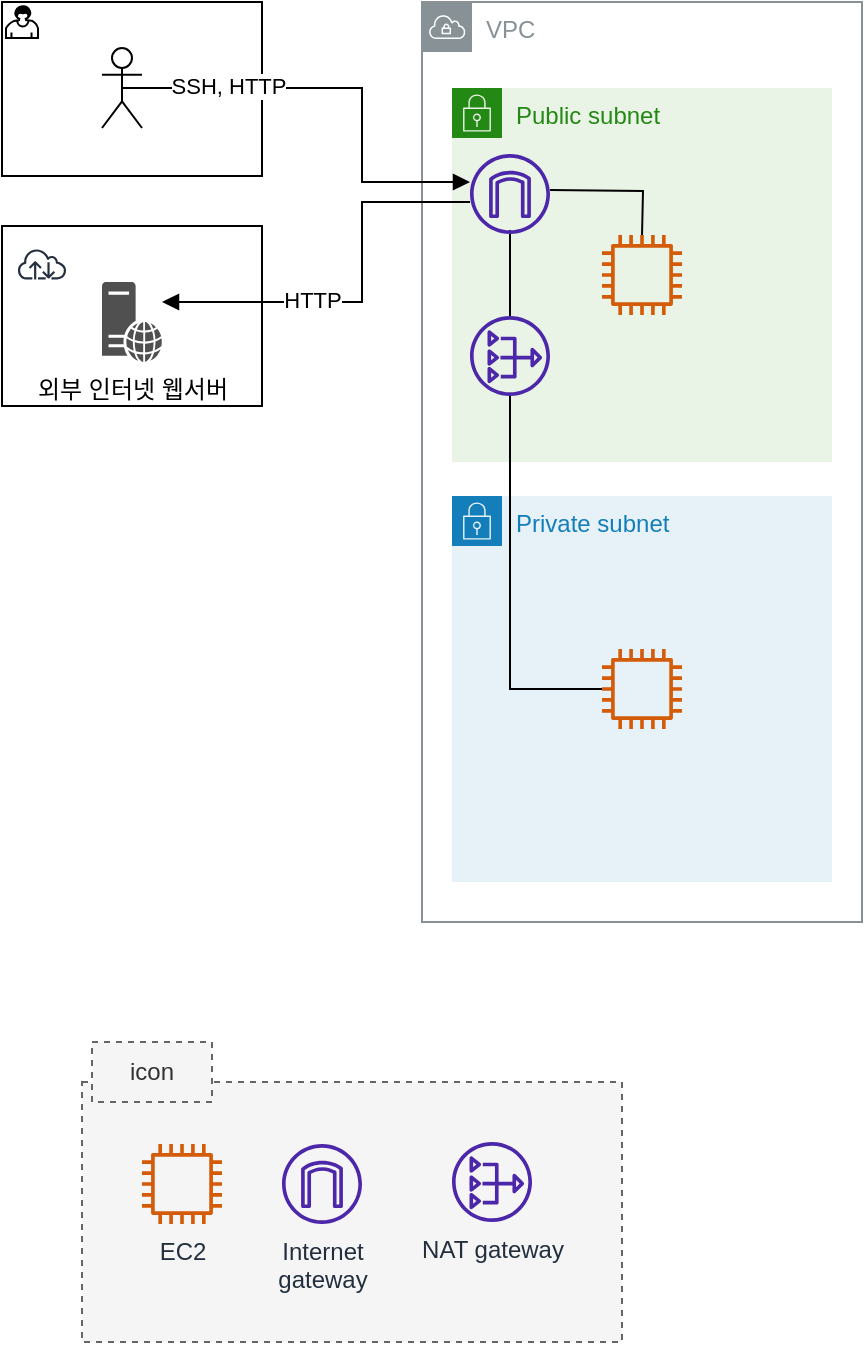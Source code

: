 <mxfile version="20.3.0" type="device"><diagram id="Ht1M8jgEwFfnCIfOTk4-" name="Page-1"><mxGraphModel dx="939" dy="1719" grid="1" gridSize="10" guides="1" tooltips="1" connect="1" arrows="1" fold="1" page="1" pageScale="1" pageWidth="1169" pageHeight="827" math="0" shadow="0"><root><mxCell id="0"/><mxCell id="1" parent="0"/><mxCell id="R6uI5N3SGkkTVIwYfBwB-4" value="" style="rounded=0;whiteSpace=wrap;html=1;" parent="1" vertex="1"><mxGeometry x="110" y="-568" width="130" height="90" as="geometry"/></mxCell><mxCell id="R6uI5N3SGkkTVIwYfBwB-2" value="" style="points=[[0.25,0,0],[0.5,0,0],[0.75,0,0],[1,0.25,0],[1,0.5,0],[1,0.75,0],[0.75,1,0],[0.5,1,0],[0.25,1,0],[0,0.75,0],[0,0.5,0],[0,0.25,0]];shape=mxgraph.bpmn.task;whiteSpace=wrap;size=10;taskMarker=user;shadow=0;" parent="1" vertex="1"><mxGeometry x="110" y="-680" width="130" height="87" as="geometry"/></mxCell><mxCell id="R6uI5N3SGkkTVIwYfBwB-3" value="" style="sketch=0;outlineConnect=0;fontColor=#232F3E;gradientColor=none;strokeColor=#232F3E;fillColor=#ffffff;dashed=0;verticalLabelPosition=bottom;verticalAlign=top;align=center;html=1;fontSize=12;fontStyle=0;aspect=fixed;shape=mxgraph.aws4.resourceIcon;resIcon=mxgraph.aws4.internet;" parent="1" vertex="1"><mxGeometry x="115" y="-564" width="30" height="30" as="geometry"/></mxCell><mxCell id="R6uI5N3SGkkTVIwYfBwB-5" value="VPC" style="sketch=0;outlineConnect=0;gradientColor=none;html=1;whiteSpace=wrap;fontSize=12;fontStyle=0;shape=mxgraph.aws4.group;grIcon=mxgraph.aws4.group_vpc;strokeColor=#879196;fillColor=none;verticalAlign=top;align=left;spacingLeft=30;fontColor=#879196;dashed=0;" parent="1" vertex="1"><mxGeometry x="320" y="-680" width="220" height="460" as="geometry"/></mxCell><mxCell id="R6uI5N3SGkkTVIwYfBwB-24" value="Public subnet" style="points=[[0,0],[0.25,0],[0.5,0],[0.75,0],[1,0],[1,0.25],[1,0.5],[1,0.75],[1,1],[0.75,1],[0.5,1],[0.25,1],[0,1],[0,0.75],[0,0.5],[0,0.25]];outlineConnect=0;gradientColor=none;html=1;whiteSpace=wrap;fontSize=12;fontStyle=0;container=1;pointerEvents=0;collapsible=0;recursiveResize=0;shape=mxgraph.aws4.group;grIcon=mxgraph.aws4.group_security_group;grStroke=0;strokeColor=#248814;fillColor=#E9F3E6;verticalAlign=top;align=left;spacingLeft=30;fontColor=#248814;dashed=0;" parent="1" vertex="1"><mxGeometry x="335" y="-637" width="190" height="187" as="geometry"/></mxCell><mxCell id="unLPfYza83evG2cnuupM-11" value="" style="sketch=0;outlineConnect=0;fontColor=#232F3E;gradientColor=none;fillColor=#4D27AA;strokeColor=none;dashed=0;verticalLabelPosition=bottom;verticalAlign=top;align=center;html=1;fontSize=12;fontStyle=0;aspect=fixed;pointerEvents=1;shape=mxgraph.aws4.nat_gateway;rounded=0;shadow=0;" parent="R6uI5N3SGkkTVIwYfBwB-24" vertex="1"><mxGeometry x="9" y="114" width="40" height="40" as="geometry"/></mxCell><mxCell id="R6uI5N3SGkkTVIwYfBwB-17" style="edgeStyle=orthogonalEdgeStyle;rounded=0;orthogonalLoop=1;jettySize=auto;html=1;endArrow=block;endFill=1;" parent="1" source="unLPfYza83evG2cnuupM-9" target="R6uI5N3SGkkTVIwYfBwB-11" edge="1"><mxGeometry relative="1" as="geometry"><mxPoint x="300" y="-520" as="sourcePoint"/><mxPoint x="250" y="-560" as="targetPoint"/><Array as="points"><mxPoint x="290" y="-580"/><mxPoint x="290" y="-530"/></Array></mxGeometry></mxCell><mxCell id="R6uI5N3SGkkTVIwYfBwB-19" value="HTTP" style="edgeLabel;html=1;align=center;verticalAlign=middle;resizable=0;points=[];" parent="R6uI5N3SGkkTVIwYfBwB-17" vertex="1" connectable="0"><mxGeometry x="-0.45" y="1" relative="1" as="geometry"><mxPoint x="-26" y="47" as="offset"/></mxGeometry></mxCell><mxCell id="R6uI5N3SGkkTVIwYfBwB-20" style="edgeStyle=orthogonalEdgeStyle;rounded=0;orthogonalLoop=1;jettySize=auto;html=1;endArrow=none;endFill=0;" parent="1" edge="1"><mxGeometry relative="1" as="geometry"><mxPoint x="384" y="-586" as="sourcePoint"/><mxPoint x="430" y="-563" as="targetPoint"/></mxGeometry></mxCell><mxCell id="R6uI5N3SGkkTVIwYfBwB-32" style="edgeStyle=orthogonalEdgeStyle;rounded=0;orthogonalLoop=1;jettySize=auto;html=1;endArrow=none;endFill=0;" parent="1" edge="1"><mxGeometry relative="1" as="geometry"><mxPoint x="364" y="-566" as="sourcePoint"/><mxPoint x="364" y="-530" as="targetPoint"/></mxGeometry></mxCell><mxCell id="R6uI5N3SGkkTVIwYfBwB-11" value="외부 인터넷 웹서버" style="sketch=0;pointerEvents=1;shadow=0;dashed=0;html=1;strokeColor=none;fillColor=#505050;labelPosition=center;verticalLabelPosition=bottom;verticalAlign=top;outlineConnect=0;align=center;shape=mxgraph.office.servers.web_server;" parent="1" vertex="1"><mxGeometry x="160" y="-540" width="30" height="40" as="geometry"/></mxCell><mxCell id="R6uI5N3SGkkTVIwYfBwB-16" style="edgeStyle=orthogonalEdgeStyle;rounded=0;orthogonalLoop=1;jettySize=auto;html=1;exitX=0.5;exitY=0.5;exitDx=0;exitDy=0;exitPerimeter=0;endArrow=block;endFill=1;" parent="1" source="R6uI5N3SGkkTVIwYfBwB-14" target="unLPfYza83evG2cnuupM-9" edge="1"><mxGeometry relative="1" as="geometry"><Array as="points"><mxPoint x="290" y="-637"/><mxPoint x="290" y="-590"/></Array><mxPoint x="344" y="-590" as="targetPoint"/></mxGeometry></mxCell><mxCell id="R6uI5N3SGkkTVIwYfBwB-18" value="SSH, HTTP" style="edgeLabel;html=1;align=center;verticalAlign=middle;resizable=0;points=[];" parent="R6uI5N3SGkkTVIwYfBwB-16" vertex="1" connectable="0"><mxGeometry x="-0.603" y="1" relative="1" as="geometry"><mxPoint x="9" as="offset"/></mxGeometry></mxCell><mxCell id="R6uI5N3SGkkTVIwYfBwB-14" value="" style="shape=umlActor;verticalLabelPosition=bottom;verticalAlign=top;html=1;outlineConnect=0;" parent="1" vertex="1"><mxGeometry x="160" y="-657" width="20" height="40" as="geometry"/></mxCell><mxCell id="R6uI5N3SGkkTVIwYfBwB-25" value="Private subnet" style="points=[[0,0],[0.25,0],[0.5,0],[0.75,0],[1,0],[1,0.25],[1,0.5],[1,0.75],[1,1],[0.75,1],[0.5,1],[0.25,1],[0,1],[0,0.75],[0,0.5],[0,0.25]];outlineConnect=0;gradientColor=none;html=1;whiteSpace=wrap;fontSize=12;fontStyle=0;container=1;pointerEvents=0;collapsible=0;recursiveResize=0;shape=mxgraph.aws4.group;grIcon=mxgraph.aws4.group_security_group;grStroke=0;strokeColor=#147EBA;fillColor=#E6F2F8;verticalAlign=top;align=left;spacingLeft=30;fontColor=#147EBA;dashed=0;" parent="1" vertex="1"><mxGeometry x="335" y="-433" width="190" height="193" as="geometry"/></mxCell><mxCell id="YxJsgysWT4DuMAq2wX0--2" value="" style="sketch=0;outlineConnect=0;fontColor=#232F3E;gradientColor=none;fillColor=#D45B07;strokeColor=none;dashed=0;verticalLabelPosition=bottom;verticalAlign=top;align=center;html=1;fontSize=12;fontStyle=0;aspect=fixed;pointerEvents=1;shape=mxgraph.aws4.instance2;" vertex="1" parent="R6uI5N3SGkkTVIwYfBwB-25"><mxGeometry x="75" y="76.5" width="40" height="40" as="geometry"/></mxCell><mxCell id="R6uI5N3SGkkTVIwYfBwB-27" value="" style="rounded=0;whiteSpace=wrap;html=1;fillColor=#f5f5f5;fontColor=#333333;strokeColor=#666666;dashed=1;" parent="1" vertex="1"><mxGeometry x="150" y="-140" width="270" height="130" as="geometry"/></mxCell><mxCell id="R6uI5N3SGkkTVIwYfBwB-31" value="icon" style="text;html=1;strokeColor=#666666;fillColor=#f5f5f5;align=center;verticalAlign=middle;whiteSpace=wrap;rounded=0;fontColor=#333333;dashed=1;" parent="1" vertex="1"><mxGeometry x="155" y="-160" width="60" height="30" as="geometry"/></mxCell><mxCell id="R6uI5N3SGkkTVIwYfBwB-33" style="edgeStyle=orthogonalEdgeStyle;rounded=0;orthogonalLoop=1;jettySize=auto;html=1;entryX=0;entryY=0.5;entryDx=0;entryDy=0;entryPerimeter=0;endArrow=none;endFill=0;" parent="1" source="unLPfYza83evG2cnuupM-11" edge="1"><mxGeometry relative="1" as="geometry"><Array as="points"><mxPoint x="364" y="-336"/></Array><mxPoint x="220" y="-360" as="sourcePoint"/><mxPoint x="410" y="-336.5" as="targetPoint"/></mxGeometry></mxCell><mxCell id="unLPfYza83evG2cnuupM-8" value="Internet&lt;br&gt;gateway" style="sketch=0;outlineConnect=0;fontColor=#232F3E;gradientColor=none;fillColor=#4D27AA;strokeColor=none;dashed=0;verticalLabelPosition=bottom;verticalAlign=top;align=center;html=1;fontSize=12;fontStyle=0;aspect=fixed;pointerEvents=1;shape=mxgraph.aws4.internet_gateway;rounded=0;shadow=0;" parent="1" vertex="1"><mxGeometry x="250" y="-109" width="40" height="40" as="geometry"/></mxCell><mxCell id="unLPfYza83evG2cnuupM-9" value="" style="sketch=0;outlineConnect=0;fontColor=#232F3E;gradientColor=none;fillColor=#4D27AA;strokeColor=none;dashed=0;verticalLabelPosition=bottom;verticalAlign=top;align=center;html=1;fontSize=12;fontStyle=0;aspect=fixed;pointerEvents=1;shape=mxgraph.aws4.internet_gateway;rounded=0;shadow=0;" parent="1" vertex="1"><mxGeometry x="344" y="-604" width="40" height="40" as="geometry"/></mxCell><mxCell id="unLPfYza83evG2cnuupM-10" value="NAT gateway" style="sketch=0;outlineConnect=0;fontColor=#232F3E;gradientColor=none;fillColor=#4D27AA;strokeColor=none;dashed=0;verticalLabelPosition=bottom;verticalAlign=top;align=center;html=1;fontSize=12;fontStyle=0;aspect=fixed;pointerEvents=1;shape=mxgraph.aws4.nat_gateway;rounded=0;shadow=0;" parent="1" vertex="1"><mxGeometry x="335" y="-110" width="40" height="40" as="geometry"/></mxCell><mxCell id="unLPfYza83evG2cnuupM-12" value="" style="edgeStyle=orthogonalEdgeStyle;rounded=0;orthogonalLoop=1;jettySize=auto;html=1;endArrow=none;endFill=0;" parent="1" source="unLPfYza83evG2cnuupM-11" target="unLPfYza83evG2cnuupM-9" edge="1"><mxGeometry relative="1" as="geometry"/></mxCell><mxCell id="YxJsgysWT4DuMAq2wX0--1" value="EC2" style="sketch=0;outlineConnect=0;fontColor=#232F3E;gradientColor=none;fillColor=#D45B07;strokeColor=none;dashed=0;verticalLabelPosition=bottom;verticalAlign=top;align=center;html=1;fontSize=12;fontStyle=0;aspect=fixed;pointerEvents=1;shape=mxgraph.aws4.instance2;" vertex="1" parent="1"><mxGeometry x="180" y="-109" width="40" height="40" as="geometry"/></mxCell><mxCell id="YxJsgysWT4DuMAq2wX0--3" value="" style="sketch=0;outlineConnect=0;fontColor=#232F3E;gradientColor=none;fillColor=#D45B07;strokeColor=none;dashed=0;verticalLabelPosition=bottom;verticalAlign=top;align=center;html=1;fontSize=12;fontStyle=0;aspect=fixed;pointerEvents=1;shape=mxgraph.aws4.instance2;" vertex="1" parent="1"><mxGeometry x="410" y="-563.5" width="40" height="40" as="geometry"/></mxCell></root></mxGraphModel></diagram></mxfile>